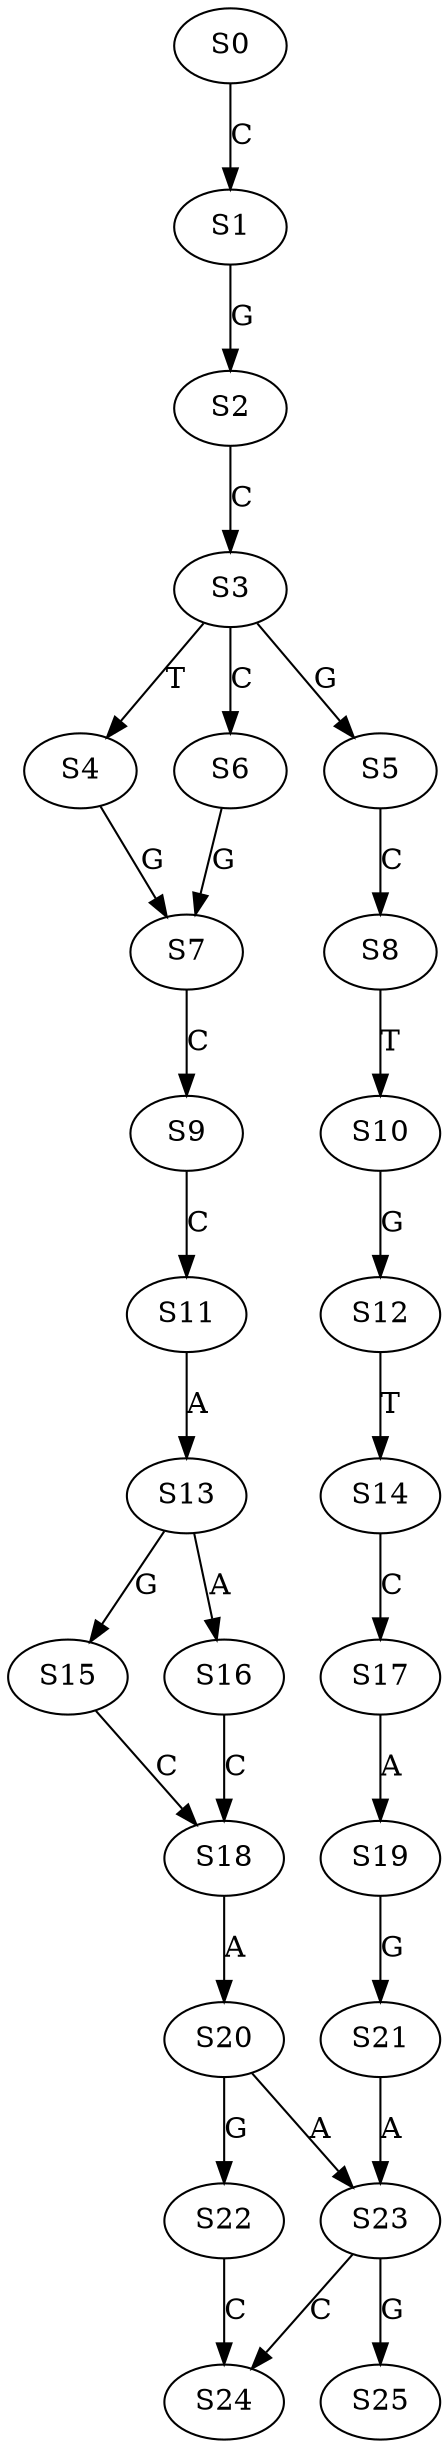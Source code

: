 strict digraph  {
	S0 -> S1 [ label = C ];
	S1 -> S2 [ label = G ];
	S2 -> S3 [ label = C ];
	S3 -> S4 [ label = T ];
	S3 -> S5 [ label = G ];
	S3 -> S6 [ label = C ];
	S4 -> S7 [ label = G ];
	S5 -> S8 [ label = C ];
	S6 -> S7 [ label = G ];
	S7 -> S9 [ label = C ];
	S8 -> S10 [ label = T ];
	S9 -> S11 [ label = C ];
	S10 -> S12 [ label = G ];
	S11 -> S13 [ label = A ];
	S12 -> S14 [ label = T ];
	S13 -> S15 [ label = G ];
	S13 -> S16 [ label = A ];
	S14 -> S17 [ label = C ];
	S15 -> S18 [ label = C ];
	S16 -> S18 [ label = C ];
	S17 -> S19 [ label = A ];
	S18 -> S20 [ label = A ];
	S19 -> S21 [ label = G ];
	S20 -> S22 [ label = G ];
	S20 -> S23 [ label = A ];
	S21 -> S23 [ label = A ];
	S22 -> S24 [ label = C ];
	S23 -> S25 [ label = G ];
	S23 -> S24 [ label = C ];
}
